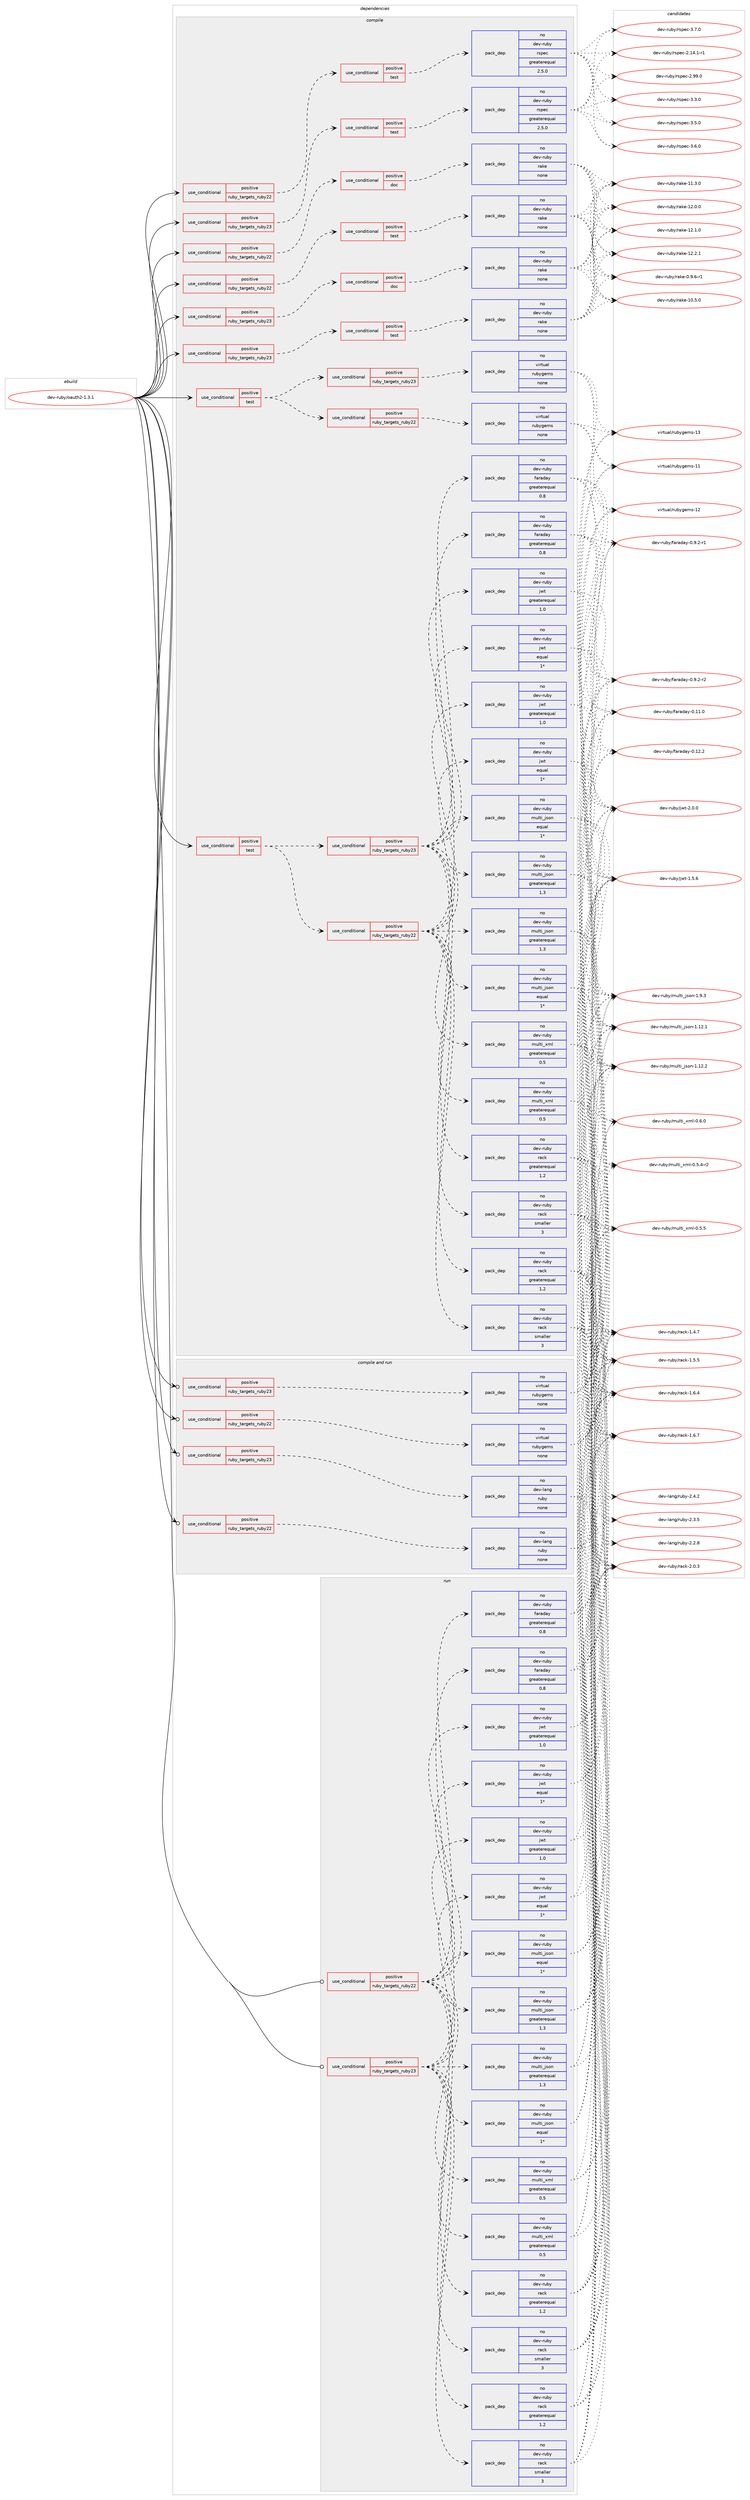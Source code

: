 digraph prolog {

# *************
# Graph options
# *************

newrank=true;
concentrate=true;
compound=true;
graph [rankdir=LR,fontname=Helvetica,fontsize=10,ranksep=1.5];#, ranksep=2.5, nodesep=0.2];
edge  [arrowhead=vee];
node  [fontname=Helvetica,fontsize=10];

# **********
# The ebuild
# **********

subgraph cluster_leftcol {
color=gray;
rank=same;
label=<<i>ebuild</i>>;
id [label="dev-ruby/oauth2-1.3.1", color=red, width=4, href="../dev-ruby/oauth2-1.3.1.svg"];
}

# ****************
# The dependencies
# ****************

subgraph cluster_midcol {
color=gray;
label=<<i>dependencies</i>>;
subgraph cluster_compile {
fillcolor="#eeeeee";
style=filled;
label=<<i>compile</i>>;
subgraph cond63882 {
dependency251675 [label=<<TABLE BORDER="0" CELLBORDER="1" CELLSPACING="0" CELLPADDING="4"><TR><TD ROWSPAN="3" CELLPADDING="10">use_conditional</TD></TR><TR><TD>positive</TD></TR><TR><TD>ruby_targets_ruby22</TD></TR></TABLE>>, shape=none, color=red];
subgraph cond63883 {
dependency251676 [label=<<TABLE BORDER="0" CELLBORDER="1" CELLSPACING="0" CELLPADDING="4"><TR><TD ROWSPAN="3" CELLPADDING="10">use_conditional</TD></TR><TR><TD>positive</TD></TR><TR><TD>doc</TD></TR></TABLE>>, shape=none, color=red];
subgraph pack183688 {
dependency251677 [label=<<TABLE BORDER="0" CELLBORDER="1" CELLSPACING="0" CELLPADDING="4" WIDTH="220"><TR><TD ROWSPAN="6" CELLPADDING="30">pack_dep</TD></TR><TR><TD WIDTH="110">no</TD></TR><TR><TD>dev-ruby</TD></TR><TR><TD>rake</TD></TR><TR><TD>none</TD></TR><TR><TD></TD></TR></TABLE>>, shape=none, color=blue];
}
dependency251676:e -> dependency251677:w [weight=20,style="dashed",arrowhead="vee"];
}
dependency251675:e -> dependency251676:w [weight=20,style="dashed",arrowhead="vee"];
}
id:e -> dependency251675:w [weight=20,style="solid",arrowhead="vee"];
subgraph cond63884 {
dependency251678 [label=<<TABLE BORDER="0" CELLBORDER="1" CELLSPACING="0" CELLPADDING="4"><TR><TD ROWSPAN="3" CELLPADDING="10">use_conditional</TD></TR><TR><TD>positive</TD></TR><TR><TD>ruby_targets_ruby22</TD></TR></TABLE>>, shape=none, color=red];
subgraph cond63885 {
dependency251679 [label=<<TABLE BORDER="0" CELLBORDER="1" CELLSPACING="0" CELLPADDING="4"><TR><TD ROWSPAN="3" CELLPADDING="10">use_conditional</TD></TR><TR><TD>positive</TD></TR><TR><TD>test</TD></TR></TABLE>>, shape=none, color=red];
subgraph pack183689 {
dependency251680 [label=<<TABLE BORDER="0" CELLBORDER="1" CELLSPACING="0" CELLPADDING="4" WIDTH="220"><TR><TD ROWSPAN="6" CELLPADDING="30">pack_dep</TD></TR><TR><TD WIDTH="110">no</TD></TR><TR><TD>dev-ruby</TD></TR><TR><TD>rake</TD></TR><TR><TD>none</TD></TR><TR><TD></TD></TR></TABLE>>, shape=none, color=blue];
}
dependency251679:e -> dependency251680:w [weight=20,style="dashed",arrowhead="vee"];
}
dependency251678:e -> dependency251679:w [weight=20,style="dashed",arrowhead="vee"];
}
id:e -> dependency251678:w [weight=20,style="solid",arrowhead="vee"];
subgraph cond63886 {
dependency251681 [label=<<TABLE BORDER="0" CELLBORDER="1" CELLSPACING="0" CELLPADDING="4"><TR><TD ROWSPAN="3" CELLPADDING="10">use_conditional</TD></TR><TR><TD>positive</TD></TR><TR><TD>ruby_targets_ruby22</TD></TR></TABLE>>, shape=none, color=red];
subgraph cond63887 {
dependency251682 [label=<<TABLE BORDER="0" CELLBORDER="1" CELLSPACING="0" CELLPADDING="4"><TR><TD ROWSPAN="3" CELLPADDING="10">use_conditional</TD></TR><TR><TD>positive</TD></TR><TR><TD>test</TD></TR></TABLE>>, shape=none, color=red];
subgraph pack183690 {
dependency251683 [label=<<TABLE BORDER="0" CELLBORDER="1" CELLSPACING="0" CELLPADDING="4" WIDTH="220"><TR><TD ROWSPAN="6" CELLPADDING="30">pack_dep</TD></TR><TR><TD WIDTH="110">no</TD></TR><TR><TD>dev-ruby</TD></TR><TR><TD>rspec</TD></TR><TR><TD>greaterequal</TD></TR><TR><TD>2.5.0</TD></TR></TABLE>>, shape=none, color=blue];
}
dependency251682:e -> dependency251683:w [weight=20,style="dashed",arrowhead="vee"];
}
dependency251681:e -> dependency251682:w [weight=20,style="dashed",arrowhead="vee"];
}
id:e -> dependency251681:w [weight=20,style="solid",arrowhead="vee"];
subgraph cond63888 {
dependency251684 [label=<<TABLE BORDER="0" CELLBORDER="1" CELLSPACING="0" CELLPADDING="4"><TR><TD ROWSPAN="3" CELLPADDING="10">use_conditional</TD></TR><TR><TD>positive</TD></TR><TR><TD>ruby_targets_ruby23</TD></TR></TABLE>>, shape=none, color=red];
subgraph cond63889 {
dependency251685 [label=<<TABLE BORDER="0" CELLBORDER="1" CELLSPACING="0" CELLPADDING="4"><TR><TD ROWSPAN="3" CELLPADDING="10">use_conditional</TD></TR><TR><TD>positive</TD></TR><TR><TD>doc</TD></TR></TABLE>>, shape=none, color=red];
subgraph pack183691 {
dependency251686 [label=<<TABLE BORDER="0" CELLBORDER="1" CELLSPACING="0" CELLPADDING="4" WIDTH="220"><TR><TD ROWSPAN="6" CELLPADDING="30">pack_dep</TD></TR><TR><TD WIDTH="110">no</TD></TR><TR><TD>dev-ruby</TD></TR><TR><TD>rake</TD></TR><TR><TD>none</TD></TR><TR><TD></TD></TR></TABLE>>, shape=none, color=blue];
}
dependency251685:e -> dependency251686:w [weight=20,style="dashed",arrowhead="vee"];
}
dependency251684:e -> dependency251685:w [weight=20,style="dashed",arrowhead="vee"];
}
id:e -> dependency251684:w [weight=20,style="solid",arrowhead="vee"];
subgraph cond63890 {
dependency251687 [label=<<TABLE BORDER="0" CELLBORDER="1" CELLSPACING="0" CELLPADDING="4"><TR><TD ROWSPAN="3" CELLPADDING="10">use_conditional</TD></TR><TR><TD>positive</TD></TR><TR><TD>ruby_targets_ruby23</TD></TR></TABLE>>, shape=none, color=red];
subgraph cond63891 {
dependency251688 [label=<<TABLE BORDER="0" CELLBORDER="1" CELLSPACING="0" CELLPADDING="4"><TR><TD ROWSPAN="3" CELLPADDING="10">use_conditional</TD></TR><TR><TD>positive</TD></TR><TR><TD>test</TD></TR></TABLE>>, shape=none, color=red];
subgraph pack183692 {
dependency251689 [label=<<TABLE BORDER="0" CELLBORDER="1" CELLSPACING="0" CELLPADDING="4" WIDTH="220"><TR><TD ROWSPAN="6" CELLPADDING="30">pack_dep</TD></TR><TR><TD WIDTH="110">no</TD></TR><TR><TD>dev-ruby</TD></TR><TR><TD>rake</TD></TR><TR><TD>none</TD></TR><TR><TD></TD></TR></TABLE>>, shape=none, color=blue];
}
dependency251688:e -> dependency251689:w [weight=20,style="dashed",arrowhead="vee"];
}
dependency251687:e -> dependency251688:w [weight=20,style="dashed",arrowhead="vee"];
}
id:e -> dependency251687:w [weight=20,style="solid",arrowhead="vee"];
subgraph cond63892 {
dependency251690 [label=<<TABLE BORDER="0" CELLBORDER="1" CELLSPACING="0" CELLPADDING="4"><TR><TD ROWSPAN="3" CELLPADDING="10">use_conditional</TD></TR><TR><TD>positive</TD></TR><TR><TD>ruby_targets_ruby23</TD></TR></TABLE>>, shape=none, color=red];
subgraph cond63893 {
dependency251691 [label=<<TABLE BORDER="0" CELLBORDER="1" CELLSPACING="0" CELLPADDING="4"><TR><TD ROWSPAN="3" CELLPADDING="10">use_conditional</TD></TR><TR><TD>positive</TD></TR><TR><TD>test</TD></TR></TABLE>>, shape=none, color=red];
subgraph pack183693 {
dependency251692 [label=<<TABLE BORDER="0" CELLBORDER="1" CELLSPACING="0" CELLPADDING="4" WIDTH="220"><TR><TD ROWSPAN="6" CELLPADDING="30">pack_dep</TD></TR><TR><TD WIDTH="110">no</TD></TR><TR><TD>dev-ruby</TD></TR><TR><TD>rspec</TD></TR><TR><TD>greaterequal</TD></TR><TR><TD>2.5.0</TD></TR></TABLE>>, shape=none, color=blue];
}
dependency251691:e -> dependency251692:w [weight=20,style="dashed",arrowhead="vee"];
}
dependency251690:e -> dependency251691:w [weight=20,style="dashed",arrowhead="vee"];
}
id:e -> dependency251690:w [weight=20,style="solid",arrowhead="vee"];
subgraph cond63894 {
dependency251693 [label=<<TABLE BORDER="0" CELLBORDER="1" CELLSPACING="0" CELLPADDING="4"><TR><TD ROWSPAN="3" CELLPADDING="10">use_conditional</TD></TR><TR><TD>positive</TD></TR><TR><TD>test</TD></TR></TABLE>>, shape=none, color=red];
subgraph cond63895 {
dependency251694 [label=<<TABLE BORDER="0" CELLBORDER="1" CELLSPACING="0" CELLPADDING="4"><TR><TD ROWSPAN="3" CELLPADDING="10">use_conditional</TD></TR><TR><TD>positive</TD></TR><TR><TD>ruby_targets_ruby22</TD></TR></TABLE>>, shape=none, color=red];
subgraph pack183694 {
dependency251695 [label=<<TABLE BORDER="0" CELLBORDER="1" CELLSPACING="0" CELLPADDING="4" WIDTH="220"><TR><TD ROWSPAN="6" CELLPADDING="30">pack_dep</TD></TR><TR><TD WIDTH="110">no</TD></TR><TR><TD>dev-ruby</TD></TR><TR><TD>faraday</TD></TR><TR><TD>greaterequal</TD></TR><TR><TD>0.8</TD></TR></TABLE>>, shape=none, color=blue];
}
dependency251694:e -> dependency251695:w [weight=20,style="dashed",arrowhead="vee"];
subgraph pack183695 {
dependency251696 [label=<<TABLE BORDER="0" CELLBORDER="1" CELLSPACING="0" CELLPADDING="4" WIDTH="220"><TR><TD ROWSPAN="6" CELLPADDING="30">pack_dep</TD></TR><TR><TD WIDTH="110">no</TD></TR><TR><TD>dev-ruby</TD></TR><TR><TD>jwt</TD></TR><TR><TD>greaterequal</TD></TR><TR><TD>1.0</TD></TR></TABLE>>, shape=none, color=blue];
}
dependency251694:e -> dependency251696:w [weight=20,style="dashed",arrowhead="vee"];
subgraph pack183696 {
dependency251697 [label=<<TABLE BORDER="0" CELLBORDER="1" CELLSPACING="0" CELLPADDING="4" WIDTH="220"><TR><TD ROWSPAN="6" CELLPADDING="30">pack_dep</TD></TR><TR><TD WIDTH="110">no</TD></TR><TR><TD>dev-ruby</TD></TR><TR><TD>jwt</TD></TR><TR><TD>equal</TD></TR><TR><TD>1*</TD></TR></TABLE>>, shape=none, color=blue];
}
dependency251694:e -> dependency251697:w [weight=20,style="dashed",arrowhead="vee"];
subgraph pack183697 {
dependency251698 [label=<<TABLE BORDER="0" CELLBORDER="1" CELLSPACING="0" CELLPADDING="4" WIDTH="220"><TR><TD ROWSPAN="6" CELLPADDING="30">pack_dep</TD></TR><TR><TD WIDTH="110">no</TD></TR><TR><TD>dev-ruby</TD></TR><TR><TD>multi_json</TD></TR><TR><TD>greaterequal</TD></TR><TR><TD>1.3</TD></TR></TABLE>>, shape=none, color=blue];
}
dependency251694:e -> dependency251698:w [weight=20,style="dashed",arrowhead="vee"];
subgraph pack183698 {
dependency251699 [label=<<TABLE BORDER="0" CELLBORDER="1" CELLSPACING="0" CELLPADDING="4" WIDTH="220"><TR><TD ROWSPAN="6" CELLPADDING="30">pack_dep</TD></TR><TR><TD WIDTH="110">no</TD></TR><TR><TD>dev-ruby</TD></TR><TR><TD>multi_json</TD></TR><TR><TD>equal</TD></TR><TR><TD>1*</TD></TR></TABLE>>, shape=none, color=blue];
}
dependency251694:e -> dependency251699:w [weight=20,style="dashed",arrowhead="vee"];
subgraph pack183699 {
dependency251700 [label=<<TABLE BORDER="0" CELLBORDER="1" CELLSPACING="0" CELLPADDING="4" WIDTH="220"><TR><TD ROWSPAN="6" CELLPADDING="30">pack_dep</TD></TR><TR><TD WIDTH="110">no</TD></TR><TR><TD>dev-ruby</TD></TR><TR><TD>multi_xml</TD></TR><TR><TD>greaterequal</TD></TR><TR><TD>0.5</TD></TR></TABLE>>, shape=none, color=blue];
}
dependency251694:e -> dependency251700:w [weight=20,style="dashed",arrowhead="vee"];
subgraph pack183700 {
dependency251701 [label=<<TABLE BORDER="0" CELLBORDER="1" CELLSPACING="0" CELLPADDING="4" WIDTH="220"><TR><TD ROWSPAN="6" CELLPADDING="30">pack_dep</TD></TR><TR><TD WIDTH="110">no</TD></TR><TR><TD>dev-ruby</TD></TR><TR><TD>rack</TD></TR><TR><TD>greaterequal</TD></TR><TR><TD>1.2</TD></TR></TABLE>>, shape=none, color=blue];
}
dependency251694:e -> dependency251701:w [weight=20,style="dashed",arrowhead="vee"];
subgraph pack183701 {
dependency251702 [label=<<TABLE BORDER="0" CELLBORDER="1" CELLSPACING="0" CELLPADDING="4" WIDTH="220"><TR><TD ROWSPAN="6" CELLPADDING="30">pack_dep</TD></TR><TR><TD WIDTH="110">no</TD></TR><TR><TD>dev-ruby</TD></TR><TR><TD>rack</TD></TR><TR><TD>smaller</TD></TR><TR><TD>3</TD></TR></TABLE>>, shape=none, color=blue];
}
dependency251694:e -> dependency251702:w [weight=20,style="dashed",arrowhead="vee"];
}
dependency251693:e -> dependency251694:w [weight=20,style="dashed",arrowhead="vee"];
subgraph cond63896 {
dependency251703 [label=<<TABLE BORDER="0" CELLBORDER="1" CELLSPACING="0" CELLPADDING="4"><TR><TD ROWSPAN="3" CELLPADDING="10">use_conditional</TD></TR><TR><TD>positive</TD></TR><TR><TD>ruby_targets_ruby23</TD></TR></TABLE>>, shape=none, color=red];
subgraph pack183702 {
dependency251704 [label=<<TABLE BORDER="0" CELLBORDER="1" CELLSPACING="0" CELLPADDING="4" WIDTH="220"><TR><TD ROWSPAN="6" CELLPADDING="30">pack_dep</TD></TR><TR><TD WIDTH="110">no</TD></TR><TR><TD>dev-ruby</TD></TR><TR><TD>faraday</TD></TR><TR><TD>greaterequal</TD></TR><TR><TD>0.8</TD></TR></TABLE>>, shape=none, color=blue];
}
dependency251703:e -> dependency251704:w [weight=20,style="dashed",arrowhead="vee"];
subgraph pack183703 {
dependency251705 [label=<<TABLE BORDER="0" CELLBORDER="1" CELLSPACING="0" CELLPADDING="4" WIDTH="220"><TR><TD ROWSPAN="6" CELLPADDING="30">pack_dep</TD></TR><TR><TD WIDTH="110">no</TD></TR><TR><TD>dev-ruby</TD></TR><TR><TD>jwt</TD></TR><TR><TD>greaterequal</TD></TR><TR><TD>1.0</TD></TR></TABLE>>, shape=none, color=blue];
}
dependency251703:e -> dependency251705:w [weight=20,style="dashed",arrowhead="vee"];
subgraph pack183704 {
dependency251706 [label=<<TABLE BORDER="0" CELLBORDER="1" CELLSPACING="0" CELLPADDING="4" WIDTH="220"><TR><TD ROWSPAN="6" CELLPADDING="30">pack_dep</TD></TR><TR><TD WIDTH="110">no</TD></TR><TR><TD>dev-ruby</TD></TR><TR><TD>jwt</TD></TR><TR><TD>equal</TD></TR><TR><TD>1*</TD></TR></TABLE>>, shape=none, color=blue];
}
dependency251703:e -> dependency251706:w [weight=20,style="dashed",arrowhead="vee"];
subgraph pack183705 {
dependency251707 [label=<<TABLE BORDER="0" CELLBORDER="1" CELLSPACING="0" CELLPADDING="4" WIDTH="220"><TR><TD ROWSPAN="6" CELLPADDING="30">pack_dep</TD></TR><TR><TD WIDTH="110">no</TD></TR><TR><TD>dev-ruby</TD></TR><TR><TD>multi_json</TD></TR><TR><TD>greaterequal</TD></TR><TR><TD>1.3</TD></TR></TABLE>>, shape=none, color=blue];
}
dependency251703:e -> dependency251707:w [weight=20,style="dashed",arrowhead="vee"];
subgraph pack183706 {
dependency251708 [label=<<TABLE BORDER="0" CELLBORDER="1" CELLSPACING="0" CELLPADDING="4" WIDTH="220"><TR><TD ROWSPAN="6" CELLPADDING="30">pack_dep</TD></TR><TR><TD WIDTH="110">no</TD></TR><TR><TD>dev-ruby</TD></TR><TR><TD>multi_json</TD></TR><TR><TD>equal</TD></TR><TR><TD>1*</TD></TR></TABLE>>, shape=none, color=blue];
}
dependency251703:e -> dependency251708:w [weight=20,style="dashed",arrowhead="vee"];
subgraph pack183707 {
dependency251709 [label=<<TABLE BORDER="0" CELLBORDER="1" CELLSPACING="0" CELLPADDING="4" WIDTH="220"><TR><TD ROWSPAN="6" CELLPADDING="30">pack_dep</TD></TR><TR><TD WIDTH="110">no</TD></TR><TR><TD>dev-ruby</TD></TR><TR><TD>multi_xml</TD></TR><TR><TD>greaterequal</TD></TR><TR><TD>0.5</TD></TR></TABLE>>, shape=none, color=blue];
}
dependency251703:e -> dependency251709:w [weight=20,style="dashed",arrowhead="vee"];
subgraph pack183708 {
dependency251710 [label=<<TABLE BORDER="0" CELLBORDER="1" CELLSPACING="0" CELLPADDING="4" WIDTH="220"><TR><TD ROWSPAN="6" CELLPADDING="30">pack_dep</TD></TR><TR><TD WIDTH="110">no</TD></TR><TR><TD>dev-ruby</TD></TR><TR><TD>rack</TD></TR><TR><TD>greaterequal</TD></TR><TR><TD>1.2</TD></TR></TABLE>>, shape=none, color=blue];
}
dependency251703:e -> dependency251710:w [weight=20,style="dashed",arrowhead="vee"];
subgraph pack183709 {
dependency251711 [label=<<TABLE BORDER="0" CELLBORDER="1" CELLSPACING="0" CELLPADDING="4" WIDTH="220"><TR><TD ROWSPAN="6" CELLPADDING="30">pack_dep</TD></TR><TR><TD WIDTH="110">no</TD></TR><TR><TD>dev-ruby</TD></TR><TR><TD>rack</TD></TR><TR><TD>smaller</TD></TR><TR><TD>3</TD></TR></TABLE>>, shape=none, color=blue];
}
dependency251703:e -> dependency251711:w [weight=20,style="dashed",arrowhead="vee"];
}
dependency251693:e -> dependency251703:w [weight=20,style="dashed",arrowhead="vee"];
}
id:e -> dependency251693:w [weight=20,style="solid",arrowhead="vee"];
subgraph cond63897 {
dependency251712 [label=<<TABLE BORDER="0" CELLBORDER="1" CELLSPACING="0" CELLPADDING="4"><TR><TD ROWSPAN="3" CELLPADDING="10">use_conditional</TD></TR><TR><TD>positive</TD></TR><TR><TD>test</TD></TR></TABLE>>, shape=none, color=red];
subgraph cond63898 {
dependency251713 [label=<<TABLE BORDER="0" CELLBORDER="1" CELLSPACING="0" CELLPADDING="4"><TR><TD ROWSPAN="3" CELLPADDING="10">use_conditional</TD></TR><TR><TD>positive</TD></TR><TR><TD>ruby_targets_ruby22</TD></TR></TABLE>>, shape=none, color=red];
subgraph pack183710 {
dependency251714 [label=<<TABLE BORDER="0" CELLBORDER="1" CELLSPACING="0" CELLPADDING="4" WIDTH="220"><TR><TD ROWSPAN="6" CELLPADDING="30">pack_dep</TD></TR><TR><TD WIDTH="110">no</TD></TR><TR><TD>virtual</TD></TR><TR><TD>rubygems</TD></TR><TR><TD>none</TD></TR><TR><TD></TD></TR></TABLE>>, shape=none, color=blue];
}
dependency251713:e -> dependency251714:w [weight=20,style="dashed",arrowhead="vee"];
}
dependency251712:e -> dependency251713:w [weight=20,style="dashed",arrowhead="vee"];
subgraph cond63899 {
dependency251715 [label=<<TABLE BORDER="0" CELLBORDER="1" CELLSPACING="0" CELLPADDING="4"><TR><TD ROWSPAN="3" CELLPADDING="10">use_conditional</TD></TR><TR><TD>positive</TD></TR><TR><TD>ruby_targets_ruby23</TD></TR></TABLE>>, shape=none, color=red];
subgraph pack183711 {
dependency251716 [label=<<TABLE BORDER="0" CELLBORDER="1" CELLSPACING="0" CELLPADDING="4" WIDTH="220"><TR><TD ROWSPAN="6" CELLPADDING="30">pack_dep</TD></TR><TR><TD WIDTH="110">no</TD></TR><TR><TD>virtual</TD></TR><TR><TD>rubygems</TD></TR><TR><TD>none</TD></TR><TR><TD></TD></TR></TABLE>>, shape=none, color=blue];
}
dependency251715:e -> dependency251716:w [weight=20,style="dashed",arrowhead="vee"];
}
dependency251712:e -> dependency251715:w [weight=20,style="dashed",arrowhead="vee"];
}
id:e -> dependency251712:w [weight=20,style="solid",arrowhead="vee"];
}
subgraph cluster_compileandrun {
fillcolor="#eeeeee";
style=filled;
label=<<i>compile and run</i>>;
subgraph cond63900 {
dependency251717 [label=<<TABLE BORDER="0" CELLBORDER="1" CELLSPACING="0" CELLPADDING="4"><TR><TD ROWSPAN="3" CELLPADDING="10">use_conditional</TD></TR><TR><TD>positive</TD></TR><TR><TD>ruby_targets_ruby22</TD></TR></TABLE>>, shape=none, color=red];
subgraph pack183712 {
dependency251718 [label=<<TABLE BORDER="0" CELLBORDER="1" CELLSPACING="0" CELLPADDING="4" WIDTH="220"><TR><TD ROWSPAN="6" CELLPADDING="30">pack_dep</TD></TR><TR><TD WIDTH="110">no</TD></TR><TR><TD>dev-lang</TD></TR><TR><TD>ruby</TD></TR><TR><TD>none</TD></TR><TR><TD></TD></TR></TABLE>>, shape=none, color=blue];
}
dependency251717:e -> dependency251718:w [weight=20,style="dashed",arrowhead="vee"];
}
id:e -> dependency251717:w [weight=20,style="solid",arrowhead="odotvee"];
subgraph cond63901 {
dependency251719 [label=<<TABLE BORDER="0" CELLBORDER="1" CELLSPACING="0" CELLPADDING="4"><TR><TD ROWSPAN="3" CELLPADDING="10">use_conditional</TD></TR><TR><TD>positive</TD></TR><TR><TD>ruby_targets_ruby22</TD></TR></TABLE>>, shape=none, color=red];
subgraph pack183713 {
dependency251720 [label=<<TABLE BORDER="0" CELLBORDER="1" CELLSPACING="0" CELLPADDING="4" WIDTH="220"><TR><TD ROWSPAN="6" CELLPADDING="30">pack_dep</TD></TR><TR><TD WIDTH="110">no</TD></TR><TR><TD>virtual</TD></TR><TR><TD>rubygems</TD></TR><TR><TD>none</TD></TR><TR><TD></TD></TR></TABLE>>, shape=none, color=blue];
}
dependency251719:e -> dependency251720:w [weight=20,style="dashed",arrowhead="vee"];
}
id:e -> dependency251719:w [weight=20,style="solid",arrowhead="odotvee"];
subgraph cond63902 {
dependency251721 [label=<<TABLE BORDER="0" CELLBORDER="1" CELLSPACING="0" CELLPADDING="4"><TR><TD ROWSPAN="3" CELLPADDING="10">use_conditional</TD></TR><TR><TD>positive</TD></TR><TR><TD>ruby_targets_ruby23</TD></TR></TABLE>>, shape=none, color=red];
subgraph pack183714 {
dependency251722 [label=<<TABLE BORDER="0" CELLBORDER="1" CELLSPACING="0" CELLPADDING="4" WIDTH="220"><TR><TD ROWSPAN="6" CELLPADDING="30">pack_dep</TD></TR><TR><TD WIDTH="110">no</TD></TR><TR><TD>dev-lang</TD></TR><TR><TD>ruby</TD></TR><TR><TD>none</TD></TR><TR><TD></TD></TR></TABLE>>, shape=none, color=blue];
}
dependency251721:e -> dependency251722:w [weight=20,style="dashed",arrowhead="vee"];
}
id:e -> dependency251721:w [weight=20,style="solid",arrowhead="odotvee"];
subgraph cond63903 {
dependency251723 [label=<<TABLE BORDER="0" CELLBORDER="1" CELLSPACING="0" CELLPADDING="4"><TR><TD ROWSPAN="3" CELLPADDING="10">use_conditional</TD></TR><TR><TD>positive</TD></TR><TR><TD>ruby_targets_ruby23</TD></TR></TABLE>>, shape=none, color=red];
subgraph pack183715 {
dependency251724 [label=<<TABLE BORDER="0" CELLBORDER="1" CELLSPACING="0" CELLPADDING="4" WIDTH="220"><TR><TD ROWSPAN="6" CELLPADDING="30">pack_dep</TD></TR><TR><TD WIDTH="110">no</TD></TR><TR><TD>virtual</TD></TR><TR><TD>rubygems</TD></TR><TR><TD>none</TD></TR><TR><TD></TD></TR></TABLE>>, shape=none, color=blue];
}
dependency251723:e -> dependency251724:w [weight=20,style="dashed",arrowhead="vee"];
}
id:e -> dependency251723:w [weight=20,style="solid",arrowhead="odotvee"];
}
subgraph cluster_run {
fillcolor="#eeeeee";
style=filled;
label=<<i>run</i>>;
subgraph cond63904 {
dependency251725 [label=<<TABLE BORDER="0" CELLBORDER="1" CELLSPACING="0" CELLPADDING="4"><TR><TD ROWSPAN="3" CELLPADDING="10">use_conditional</TD></TR><TR><TD>positive</TD></TR><TR><TD>ruby_targets_ruby22</TD></TR></TABLE>>, shape=none, color=red];
subgraph pack183716 {
dependency251726 [label=<<TABLE BORDER="0" CELLBORDER="1" CELLSPACING="0" CELLPADDING="4" WIDTH="220"><TR><TD ROWSPAN="6" CELLPADDING="30">pack_dep</TD></TR><TR><TD WIDTH="110">no</TD></TR><TR><TD>dev-ruby</TD></TR><TR><TD>faraday</TD></TR><TR><TD>greaterequal</TD></TR><TR><TD>0.8</TD></TR></TABLE>>, shape=none, color=blue];
}
dependency251725:e -> dependency251726:w [weight=20,style="dashed",arrowhead="vee"];
subgraph pack183717 {
dependency251727 [label=<<TABLE BORDER="0" CELLBORDER="1" CELLSPACING="0" CELLPADDING="4" WIDTH="220"><TR><TD ROWSPAN="6" CELLPADDING="30">pack_dep</TD></TR><TR><TD WIDTH="110">no</TD></TR><TR><TD>dev-ruby</TD></TR><TR><TD>jwt</TD></TR><TR><TD>greaterequal</TD></TR><TR><TD>1.0</TD></TR></TABLE>>, shape=none, color=blue];
}
dependency251725:e -> dependency251727:w [weight=20,style="dashed",arrowhead="vee"];
subgraph pack183718 {
dependency251728 [label=<<TABLE BORDER="0" CELLBORDER="1" CELLSPACING="0" CELLPADDING="4" WIDTH="220"><TR><TD ROWSPAN="6" CELLPADDING="30">pack_dep</TD></TR><TR><TD WIDTH="110">no</TD></TR><TR><TD>dev-ruby</TD></TR><TR><TD>jwt</TD></TR><TR><TD>equal</TD></TR><TR><TD>1*</TD></TR></TABLE>>, shape=none, color=blue];
}
dependency251725:e -> dependency251728:w [weight=20,style="dashed",arrowhead="vee"];
subgraph pack183719 {
dependency251729 [label=<<TABLE BORDER="0" CELLBORDER="1" CELLSPACING="0" CELLPADDING="4" WIDTH="220"><TR><TD ROWSPAN="6" CELLPADDING="30">pack_dep</TD></TR><TR><TD WIDTH="110">no</TD></TR><TR><TD>dev-ruby</TD></TR><TR><TD>multi_json</TD></TR><TR><TD>greaterequal</TD></TR><TR><TD>1.3</TD></TR></TABLE>>, shape=none, color=blue];
}
dependency251725:e -> dependency251729:w [weight=20,style="dashed",arrowhead="vee"];
subgraph pack183720 {
dependency251730 [label=<<TABLE BORDER="0" CELLBORDER="1" CELLSPACING="0" CELLPADDING="4" WIDTH="220"><TR><TD ROWSPAN="6" CELLPADDING="30">pack_dep</TD></TR><TR><TD WIDTH="110">no</TD></TR><TR><TD>dev-ruby</TD></TR><TR><TD>multi_json</TD></TR><TR><TD>equal</TD></TR><TR><TD>1*</TD></TR></TABLE>>, shape=none, color=blue];
}
dependency251725:e -> dependency251730:w [weight=20,style="dashed",arrowhead="vee"];
subgraph pack183721 {
dependency251731 [label=<<TABLE BORDER="0" CELLBORDER="1" CELLSPACING="0" CELLPADDING="4" WIDTH="220"><TR><TD ROWSPAN="6" CELLPADDING="30">pack_dep</TD></TR><TR><TD WIDTH="110">no</TD></TR><TR><TD>dev-ruby</TD></TR><TR><TD>multi_xml</TD></TR><TR><TD>greaterequal</TD></TR><TR><TD>0.5</TD></TR></TABLE>>, shape=none, color=blue];
}
dependency251725:e -> dependency251731:w [weight=20,style="dashed",arrowhead="vee"];
subgraph pack183722 {
dependency251732 [label=<<TABLE BORDER="0" CELLBORDER="1" CELLSPACING="0" CELLPADDING="4" WIDTH="220"><TR><TD ROWSPAN="6" CELLPADDING="30">pack_dep</TD></TR><TR><TD WIDTH="110">no</TD></TR><TR><TD>dev-ruby</TD></TR><TR><TD>rack</TD></TR><TR><TD>greaterequal</TD></TR><TR><TD>1.2</TD></TR></TABLE>>, shape=none, color=blue];
}
dependency251725:e -> dependency251732:w [weight=20,style="dashed",arrowhead="vee"];
subgraph pack183723 {
dependency251733 [label=<<TABLE BORDER="0" CELLBORDER="1" CELLSPACING="0" CELLPADDING="4" WIDTH="220"><TR><TD ROWSPAN="6" CELLPADDING="30">pack_dep</TD></TR><TR><TD WIDTH="110">no</TD></TR><TR><TD>dev-ruby</TD></TR><TR><TD>rack</TD></TR><TR><TD>smaller</TD></TR><TR><TD>3</TD></TR></TABLE>>, shape=none, color=blue];
}
dependency251725:e -> dependency251733:w [weight=20,style="dashed",arrowhead="vee"];
}
id:e -> dependency251725:w [weight=20,style="solid",arrowhead="odot"];
subgraph cond63905 {
dependency251734 [label=<<TABLE BORDER="0" CELLBORDER="1" CELLSPACING="0" CELLPADDING="4"><TR><TD ROWSPAN="3" CELLPADDING="10">use_conditional</TD></TR><TR><TD>positive</TD></TR><TR><TD>ruby_targets_ruby23</TD></TR></TABLE>>, shape=none, color=red];
subgraph pack183724 {
dependency251735 [label=<<TABLE BORDER="0" CELLBORDER="1" CELLSPACING="0" CELLPADDING="4" WIDTH="220"><TR><TD ROWSPAN="6" CELLPADDING="30">pack_dep</TD></TR><TR><TD WIDTH="110">no</TD></TR><TR><TD>dev-ruby</TD></TR><TR><TD>faraday</TD></TR><TR><TD>greaterequal</TD></TR><TR><TD>0.8</TD></TR></TABLE>>, shape=none, color=blue];
}
dependency251734:e -> dependency251735:w [weight=20,style="dashed",arrowhead="vee"];
subgraph pack183725 {
dependency251736 [label=<<TABLE BORDER="0" CELLBORDER="1" CELLSPACING="0" CELLPADDING="4" WIDTH="220"><TR><TD ROWSPAN="6" CELLPADDING="30">pack_dep</TD></TR><TR><TD WIDTH="110">no</TD></TR><TR><TD>dev-ruby</TD></TR><TR><TD>jwt</TD></TR><TR><TD>greaterequal</TD></TR><TR><TD>1.0</TD></TR></TABLE>>, shape=none, color=blue];
}
dependency251734:e -> dependency251736:w [weight=20,style="dashed",arrowhead="vee"];
subgraph pack183726 {
dependency251737 [label=<<TABLE BORDER="0" CELLBORDER="1" CELLSPACING="0" CELLPADDING="4" WIDTH="220"><TR><TD ROWSPAN="6" CELLPADDING="30">pack_dep</TD></TR><TR><TD WIDTH="110">no</TD></TR><TR><TD>dev-ruby</TD></TR><TR><TD>jwt</TD></TR><TR><TD>equal</TD></TR><TR><TD>1*</TD></TR></TABLE>>, shape=none, color=blue];
}
dependency251734:e -> dependency251737:w [weight=20,style="dashed",arrowhead="vee"];
subgraph pack183727 {
dependency251738 [label=<<TABLE BORDER="0" CELLBORDER="1" CELLSPACING="0" CELLPADDING="4" WIDTH="220"><TR><TD ROWSPAN="6" CELLPADDING="30">pack_dep</TD></TR><TR><TD WIDTH="110">no</TD></TR><TR><TD>dev-ruby</TD></TR><TR><TD>multi_json</TD></TR><TR><TD>greaterequal</TD></TR><TR><TD>1.3</TD></TR></TABLE>>, shape=none, color=blue];
}
dependency251734:e -> dependency251738:w [weight=20,style="dashed",arrowhead="vee"];
subgraph pack183728 {
dependency251739 [label=<<TABLE BORDER="0" CELLBORDER="1" CELLSPACING="0" CELLPADDING="4" WIDTH="220"><TR><TD ROWSPAN="6" CELLPADDING="30">pack_dep</TD></TR><TR><TD WIDTH="110">no</TD></TR><TR><TD>dev-ruby</TD></TR><TR><TD>multi_json</TD></TR><TR><TD>equal</TD></TR><TR><TD>1*</TD></TR></TABLE>>, shape=none, color=blue];
}
dependency251734:e -> dependency251739:w [weight=20,style="dashed",arrowhead="vee"];
subgraph pack183729 {
dependency251740 [label=<<TABLE BORDER="0" CELLBORDER="1" CELLSPACING="0" CELLPADDING="4" WIDTH="220"><TR><TD ROWSPAN="6" CELLPADDING="30">pack_dep</TD></TR><TR><TD WIDTH="110">no</TD></TR><TR><TD>dev-ruby</TD></TR><TR><TD>multi_xml</TD></TR><TR><TD>greaterequal</TD></TR><TR><TD>0.5</TD></TR></TABLE>>, shape=none, color=blue];
}
dependency251734:e -> dependency251740:w [weight=20,style="dashed",arrowhead="vee"];
subgraph pack183730 {
dependency251741 [label=<<TABLE BORDER="0" CELLBORDER="1" CELLSPACING="0" CELLPADDING="4" WIDTH="220"><TR><TD ROWSPAN="6" CELLPADDING="30">pack_dep</TD></TR><TR><TD WIDTH="110">no</TD></TR><TR><TD>dev-ruby</TD></TR><TR><TD>rack</TD></TR><TR><TD>greaterequal</TD></TR><TR><TD>1.2</TD></TR></TABLE>>, shape=none, color=blue];
}
dependency251734:e -> dependency251741:w [weight=20,style="dashed",arrowhead="vee"];
subgraph pack183731 {
dependency251742 [label=<<TABLE BORDER="0" CELLBORDER="1" CELLSPACING="0" CELLPADDING="4" WIDTH="220"><TR><TD ROWSPAN="6" CELLPADDING="30">pack_dep</TD></TR><TR><TD WIDTH="110">no</TD></TR><TR><TD>dev-ruby</TD></TR><TR><TD>rack</TD></TR><TR><TD>smaller</TD></TR><TR><TD>3</TD></TR></TABLE>>, shape=none, color=blue];
}
dependency251734:e -> dependency251742:w [weight=20,style="dashed",arrowhead="vee"];
}
id:e -> dependency251734:w [weight=20,style="solid",arrowhead="odot"];
}
}

# **************
# The candidates
# **************

subgraph cluster_choices {
rank=same;
color=gray;
label=<<i>candidates</i>>;

subgraph choice183688 {
color=black;
nodesep=1;
choice100101118451141179812147114971071014548465746544511449 [label="dev-ruby/rake-0.9.6-r1", color=red, width=4,href="../dev-ruby/rake-0.9.6-r1.svg"];
choice1001011184511411798121471149710710145494846534648 [label="dev-ruby/rake-10.5.0", color=red, width=4,href="../dev-ruby/rake-10.5.0.svg"];
choice1001011184511411798121471149710710145494946514648 [label="dev-ruby/rake-11.3.0", color=red, width=4,href="../dev-ruby/rake-11.3.0.svg"];
choice1001011184511411798121471149710710145495046484648 [label="dev-ruby/rake-12.0.0", color=red, width=4,href="../dev-ruby/rake-12.0.0.svg"];
choice1001011184511411798121471149710710145495046494648 [label="dev-ruby/rake-12.1.0", color=red, width=4,href="../dev-ruby/rake-12.1.0.svg"];
choice1001011184511411798121471149710710145495046504649 [label="dev-ruby/rake-12.2.1", color=red, width=4,href="../dev-ruby/rake-12.2.1.svg"];
dependency251677:e -> choice100101118451141179812147114971071014548465746544511449:w [style=dotted,weight="100"];
dependency251677:e -> choice1001011184511411798121471149710710145494846534648:w [style=dotted,weight="100"];
dependency251677:e -> choice1001011184511411798121471149710710145494946514648:w [style=dotted,weight="100"];
dependency251677:e -> choice1001011184511411798121471149710710145495046484648:w [style=dotted,weight="100"];
dependency251677:e -> choice1001011184511411798121471149710710145495046494648:w [style=dotted,weight="100"];
dependency251677:e -> choice1001011184511411798121471149710710145495046504649:w [style=dotted,weight="100"];
}
subgraph choice183689 {
color=black;
nodesep=1;
choice100101118451141179812147114971071014548465746544511449 [label="dev-ruby/rake-0.9.6-r1", color=red, width=4,href="../dev-ruby/rake-0.9.6-r1.svg"];
choice1001011184511411798121471149710710145494846534648 [label="dev-ruby/rake-10.5.0", color=red, width=4,href="../dev-ruby/rake-10.5.0.svg"];
choice1001011184511411798121471149710710145494946514648 [label="dev-ruby/rake-11.3.0", color=red, width=4,href="../dev-ruby/rake-11.3.0.svg"];
choice1001011184511411798121471149710710145495046484648 [label="dev-ruby/rake-12.0.0", color=red, width=4,href="../dev-ruby/rake-12.0.0.svg"];
choice1001011184511411798121471149710710145495046494648 [label="dev-ruby/rake-12.1.0", color=red, width=4,href="../dev-ruby/rake-12.1.0.svg"];
choice1001011184511411798121471149710710145495046504649 [label="dev-ruby/rake-12.2.1", color=red, width=4,href="../dev-ruby/rake-12.2.1.svg"];
dependency251680:e -> choice100101118451141179812147114971071014548465746544511449:w [style=dotted,weight="100"];
dependency251680:e -> choice1001011184511411798121471149710710145494846534648:w [style=dotted,weight="100"];
dependency251680:e -> choice1001011184511411798121471149710710145494946514648:w [style=dotted,weight="100"];
dependency251680:e -> choice1001011184511411798121471149710710145495046484648:w [style=dotted,weight="100"];
dependency251680:e -> choice1001011184511411798121471149710710145495046494648:w [style=dotted,weight="100"];
dependency251680:e -> choice1001011184511411798121471149710710145495046504649:w [style=dotted,weight="100"];
}
subgraph choice183690 {
color=black;
nodesep=1;
choice10010111845114117981214711411511210199455046495246494511449 [label="dev-ruby/rspec-2.14.1-r1", color=red, width=4,href="../dev-ruby/rspec-2.14.1-r1.svg"];
choice1001011184511411798121471141151121019945504657574648 [label="dev-ruby/rspec-2.99.0", color=red, width=4,href="../dev-ruby/rspec-2.99.0.svg"];
choice10010111845114117981214711411511210199455146514648 [label="dev-ruby/rspec-3.3.0", color=red, width=4,href="../dev-ruby/rspec-3.3.0.svg"];
choice10010111845114117981214711411511210199455146534648 [label="dev-ruby/rspec-3.5.0", color=red, width=4,href="../dev-ruby/rspec-3.5.0.svg"];
choice10010111845114117981214711411511210199455146544648 [label="dev-ruby/rspec-3.6.0", color=red, width=4,href="../dev-ruby/rspec-3.6.0.svg"];
choice10010111845114117981214711411511210199455146554648 [label="dev-ruby/rspec-3.7.0", color=red, width=4,href="../dev-ruby/rspec-3.7.0.svg"];
dependency251683:e -> choice10010111845114117981214711411511210199455046495246494511449:w [style=dotted,weight="100"];
dependency251683:e -> choice1001011184511411798121471141151121019945504657574648:w [style=dotted,weight="100"];
dependency251683:e -> choice10010111845114117981214711411511210199455146514648:w [style=dotted,weight="100"];
dependency251683:e -> choice10010111845114117981214711411511210199455146534648:w [style=dotted,weight="100"];
dependency251683:e -> choice10010111845114117981214711411511210199455146544648:w [style=dotted,weight="100"];
dependency251683:e -> choice10010111845114117981214711411511210199455146554648:w [style=dotted,weight="100"];
}
subgraph choice183691 {
color=black;
nodesep=1;
choice100101118451141179812147114971071014548465746544511449 [label="dev-ruby/rake-0.9.6-r1", color=red, width=4,href="../dev-ruby/rake-0.9.6-r1.svg"];
choice1001011184511411798121471149710710145494846534648 [label="dev-ruby/rake-10.5.0", color=red, width=4,href="../dev-ruby/rake-10.5.0.svg"];
choice1001011184511411798121471149710710145494946514648 [label="dev-ruby/rake-11.3.0", color=red, width=4,href="../dev-ruby/rake-11.3.0.svg"];
choice1001011184511411798121471149710710145495046484648 [label="dev-ruby/rake-12.0.0", color=red, width=4,href="../dev-ruby/rake-12.0.0.svg"];
choice1001011184511411798121471149710710145495046494648 [label="dev-ruby/rake-12.1.0", color=red, width=4,href="../dev-ruby/rake-12.1.0.svg"];
choice1001011184511411798121471149710710145495046504649 [label="dev-ruby/rake-12.2.1", color=red, width=4,href="../dev-ruby/rake-12.2.1.svg"];
dependency251686:e -> choice100101118451141179812147114971071014548465746544511449:w [style=dotted,weight="100"];
dependency251686:e -> choice1001011184511411798121471149710710145494846534648:w [style=dotted,weight="100"];
dependency251686:e -> choice1001011184511411798121471149710710145494946514648:w [style=dotted,weight="100"];
dependency251686:e -> choice1001011184511411798121471149710710145495046484648:w [style=dotted,weight="100"];
dependency251686:e -> choice1001011184511411798121471149710710145495046494648:w [style=dotted,weight="100"];
dependency251686:e -> choice1001011184511411798121471149710710145495046504649:w [style=dotted,weight="100"];
}
subgraph choice183692 {
color=black;
nodesep=1;
choice100101118451141179812147114971071014548465746544511449 [label="dev-ruby/rake-0.9.6-r1", color=red, width=4,href="../dev-ruby/rake-0.9.6-r1.svg"];
choice1001011184511411798121471149710710145494846534648 [label="dev-ruby/rake-10.5.0", color=red, width=4,href="../dev-ruby/rake-10.5.0.svg"];
choice1001011184511411798121471149710710145494946514648 [label="dev-ruby/rake-11.3.0", color=red, width=4,href="../dev-ruby/rake-11.3.0.svg"];
choice1001011184511411798121471149710710145495046484648 [label="dev-ruby/rake-12.0.0", color=red, width=4,href="../dev-ruby/rake-12.0.0.svg"];
choice1001011184511411798121471149710710145495046494648 [label="dev-ruby/rake-12.1.0", color=red, width=4,href="../dev-ruby/rake-12.1.0.svg"];
choice1001011184511411798121471149710710145495046504649 [label="dev-ruby/rake-12.2.1", color=red, width=4,href="../dev-ruby/rake-12.2.1.svg"];
dependency251689:e -> choice100101118451141179812147114971071014548465746544511449:w [style=dotted,weight="100"];
dependency251689:e -> choice1001011184511411798121471149710710145494846534648:w [style=dotted,weight="100"];
dependency251689:e -> choice1001011184511411798121471149710710145494946514648:w [style=dotted,weight="100"];
dependency251689:e -> choice1001011184511411798121471149710710145495046484648:w [style=dotted,weight="100"];
dependency251689:e -> choice1001011184511411798121471149710710145495046494648:w [style=dotted,weight="100"];
dependency251689:e -> choice1001011184511411798121471149710710145495046504649:w [style=dotted,weight="100"];
}
subgraph choice183693 {
color=black;
nodesep=1;
choice10010111845114117981214711411511210199455046495246494511449 [label="dev-ruby/rspec-2.14.1-r1", color=red, width=4,href="../dev-ruby/rspec-2.14.1-r1.svg"];
choice1001011184511411798121471141151121019945504657574648 [label="dev-ruby/rspec-2.99.0", color=red, width=4,href="../dev-ruby/rspec-2.99.0.svg"];
choice10010111845114117981214711411511210199455146514648 [label="dev-ruby/rspec-3.3.0", color=red, width=4,href="../dev-ruby/rspec-3.3.0.svg"];
choice10010111845114117981214711411511210199455146534648 [label="dev-ruby/rspec-3.5.0", color=red, width=4,href="../dev-ruby/rspec-3.5.0.svg"];
choice10010111845114117981214711411511210199455146544648 [label="dev-ruby/rspec-3.6.0", color=red, width=4,href="../dev-ruby/rspec-3.6.0.svg"];
choice10010111845114117981214711411511210199455146554648 [label="dev-ruby/rspec-3.7.0", color=red, width=4,href="../dev-ruby/rspec-3.7.0.svg"];
dependency251692:e -> choice10010111845114117981214711411511210199455046495246494511449:w [style=dotted,weight="100"];
dependency251692:e -> choice1001011184511411798121471141151121019945504657574648:w [style=dotted,weight="100"];
dependency251692:e -> choice10010111845114117981214711411511210199455146514648:w [style=dotted,weight="100"];
dependency251692:e -> choice10010111845114117981214711411511210199455146534648:w [style=dotted,weight="100"];
dependency251692:e -> choice10010111845114117981214711411511210199455146544648:w [style=dotted,weight="100"];
dependency251692:e -> choice10010111845114117981214711411511210199455146554648:w [style=dotted,weight="100"];
}
subgraph choice183694 {
color=black;
nodesep=1;
choice10010111845114117981214710297114971009712145484649494648 [label="dev-ruby/faraday-0.11.0", color=red, width=4,href="../dev-ruby/faraday-0.11.0.svg"];
choice10010111845114117981214710297114971009712145484649504650 [label="dev-ruby/faraday-0.12.2", color=red, width=4,href="../dev-ruby/faraday-0.12.2.svg"];
choice1001011184511411798121471029711497100971214548465746504511449 [label="dev-ruby/faraday-0.9.2-r1", color=red, width=4,href="../dev-ruby/faraday-0.9.2-r1.svg"];
choice1001011184511411798121471029711497100971214548465746504511450 [label="dev-ruby/faraday-0.9.2-r2", color=red, width=4,href="../dev-ruby/faraday-0.9.2-r2.svg"];
dependency251695:e -> choice10010111845114117981214710297114971009712145484649494648:w [style=dotted,weight="100"];
dependency251695:e -> choice10010111845114117981214710297114971009712145484649504650:w [style=dotted,weight="100"];
dependency251695:e -> choice1001011184511411798121471029711497100971214548465746504511449:w [style=dotted,weight="100"];
dependency251695:e -> choice1001011184511411798121471029711497100971214548465746504511450:w [style=dotted,weight="100"];
}
subgraph choice183695 {
color=black;
nodesep=1;
choice100101118451141179812147106119116454946534654 [label="dev-ruby/jwt-1.5.6", color=red, width=4,href="../dev-ruby/jwt-1.5.6.svg"];
choice100101118451141179812147106119116455046484648 [label="dev-ruby/jwt-2.0.0", color=red, width=4,href="../dev-ruby/jwt-2.0.0.svg"];
dependency251696:e -> choice100101118451141179812147106119116454946534654:w [style=dotted,weight="100"];
dependency251696:e -> choice100101118451141179812147106119116455046484648:w [style=dotted,weight="100"];
}
subgraph choice183696 {
color=black;
nodesep=1;
choice100101118451141179812147106119116454946534654 [label="dev-ruby/jwt-1.5.6", color=red, width=4,href="../dev-ruby/jwt-1.5.6.svg"];
choice100101118451141179812147106119116455046484648 [label="dev-ruby/jwt-2.0.0", color=red, width=4,href="../dev-ruby/jwt-2.0.0.svg"];
dependency251697:e -> choice100101118451141179812147106119116454946534654:w [style=dotted,weight="100"];
dependency251697:e -> choice100101118451141179812147106119116455046484648:w [style=dotted,weight="100"];
}
subgraph choice183697 {
color=black;
nodesep=1;
choice1001011184511411798121471091171081161059510611511111045494649504649 [label="dev-ruby/multi_json-1.12.1", color=red, width=4,href="../dev-ruby/multi_json-1.12.1.svg"];
choice1001011184511411798121471091171081161059510611511111045494649504650 [label="dev-ruby/multi_json-1.12.2", color=red, width=4,href="../dev-ruby/multi_json-1.12.2.svg"];
choice10010111845114117981214710911710811610595106115111110454946574651 [label="dev-ruby/multi_json-1.9.3", color=red, width=4,href="../dev-ruby/multi_json-1.9.3.svg"];
dependency251698:e -> choice1001011184511411798121471091171081161059510611511111045494649504649:w [style=dotted,weight="100"];
dependency251698:e -> choice1001011184511411798121471091171081161059510611511111045494649504650:w [style=dotted,weight="100"];
dependency251698:e -> choice10010111845114117981214710911710811610595106115111110454946574651:w [style=dotted,weight="100"];
}
subgraph choice183698 {
color=black;
nodesep=1;
choice1001011184511411798121471091171081161059510611511111045494649504649 [label="dev-ruby/multi_json-1.12.1", color=red, width=4,href="../dev-ruby/multi_json-1.12.1.svg"];
choice1001011184511411798121471091171081161059510611511111045494649504650 [label="dev-ruby/multi_json-1.12.2", color=red, width=4,href="../dev-ruby/multi_json-1.12.2.svg"];
choice10010111845114117981214710911710811610595106115111110454946574651 [label="dev-ruby/multi_json-1.9.3", color=red, width=4,href="../dev-ruby/multi_json-1.9.3.svg"];
dependency251699:e -> choice1001011184511411798121471091171081161059510611511111045494649504649:w [style=dotted,weight="100"];
dependency251699:e -> choice1001011184511411798121471091171081161059510611511111045494649504650:w [style=dotted,weight="100"];
dependency251699:e -> choice10010111845114117981214710911710811610595106115111110454946574651:w [style=dotted,weight="100"];
}
subgraph choice183699 {
color=black;
nodesep=1;
choice100101118451141179812147109117108116105951201091084548465346524511450 [label="dev-ruby/multi_xml-0.5.4-r2", color=red, width=4,href="../dev-ruby/multi_xml-0.5.4-r2.svg"];
choice10010111845114117981214710911710811610595120109108454846534653 [label="dev-ruby/multi_xml-0.5.5", color=red, width=4,href="../dev-ruby/multi_xml-0.5.5.svg"];
choice10010111845114117981214710911710811610595120109108454846544648 [label="dev-ruby/multi_xml-0.6.0", color=red, width=4,href="../dev-ruby/multi_xml-0.6.0.svg"];
dependency251700:e -> choice100101118451141179812147109117108116105951201091084548465346524511450:w [style=dotted,weight="100"];
dependency251700:e -> choice10010111845114117981214710911710811610595120109108454846534653:w [style=dotted,weight="100"];
dependency251700:e -> choice10010111845114117981214710911710811610595120109108454846544648:w [style=dotted,weight="100"];
}
subgraph choice183700 {
color=black;
nodesep=1;
choice1001011184511411798121471149799107454946524655 [label="dev-ruby/rack-1.4.7", color=red, width=4,href="../dev-ruby/rack-1.4.7.svg"];
choice1001011184511411798121471149799107454946534653 [label="dev-ruby/rack-1.5.5", color=red, width=4,href="../dev-ruby/rack-1.5.5.svg"];
choice1001011184511411798121471149799107454946544652 [label="dev-ruby/rack-1.6.4", color=red, width=4,href="../dev-ruby/rack-1.6.4.svg"];
choice1001011184511411798121471149799107454946544655 [label="dev-ruby/rack-1.6.7", color=red, width=4,href="../dev-ruby/rack-1.6.7.svg"];
choice1001011184511411798121471149799107455046484651 [label="dev-ruby/rack-2.0.3", color=red, width=4,href="../dev-ruby/rack-2.0.3.svg"];
dependency251701:e -> choice1001011184511411798121471149799107454946524655:w [style=dotted,weight="100"];
dependency251701:e -> choice1001011184511411798121471149799107454946534653:w [style=dotted,weight="100"];
dependency251701:e -> choice1001011184511411798121471149799107454946544652:w [style=dotted,weight="100"];
dependency251701:e -> choice1001011184511411798121471149799107454946544655:w [style=dotted,weight="100"];
dependency251701:e -> choice1001011184511411798121471149799107455046484651:w [style=dotted,weight="100"];
}
subgraph choice183701 {
color=black;
nodesep=1;
choice1001011184511411798121471149799107454946524655 [label="dev-ruby/rack-1.4.7", color=red, width=4,href="../dev-ruby/rack-1.4.7.svg"];
choice1001011184511411798121471149799107454946534653 [label="dev-ruby/rack-1.5.5", color=red, width=4,href="../dev-ruby/rack-1.5.5.svg"];
choice1001011184511411798121471149799107454946544652 [label="dev-ruby/rack-1.6.4", color=red, width=4,href="../dev-ruby/rack-1.6.4.svg"];
choice1001011184511411798121471149799107454946544655 [label="dev-ruby/rack-1.6.7", color=red, width=4,href="../dev-ruby/rack-1.6.7.svg"];
choice1001011184511411798121471149799107455046484651 [label="dev-ruby/rack-2.0.3", color=red, width=4,href="../dev-ruby/rack-2.0.3.svg"];
dependency251702:e -> choice1001011184511411798121471149799107454946524655:w [style=dotted,weight="100"];
dependency251702:e -> choice1001011184511411798121471149799107454946534653:w [style=dotted,weight="100"];
dependency251702:e -> choice1001011184511411798121471149799107454946544652:w [style=dotted,weight="100"];
dependency251702:e -> choice1001011184511411798121471149799107454946544655:w [style=dotted,weight="100"];
dependency251702:e -> choice1001011184511411798121471149799107455046484651:w [style=dotted,weight="100"];
}
subgraph choice183702 {
color=black;
nodesep=1;
choice10010111845114117981214710297114971009712145484649494648 [label="dev-ruby/faraday-0.11.0", color=red, width=4,href="../dev-ruby/faraday-0.11.0.svg"];
choice10010111845114117981214710297114971009712145484649504650 [label="dev-ruby/faraday-0.12.2", color=red, width=4,href="../dev-ruby/faraday-0.12.2.svg"];
choice1001011184511411798121471029711497100971214548465746504511449 [label="dev-ruby/faraday-0.9.2-r1", color=red, width=4,href="../dev-ruby/faraday-0.9.2-r1.svg"];
choice1001011184511411798121471029711497100971214548465746504511450 [label="dev-ruby/faraday-0.9.2-r2", color=red, width=4,href="../dev-ruby/faraday-0.9.2-r2.svg"];
dependency251704:e -> choice10010111845114117981214710297114971009712145484649494648:w [style=dotted,weight="100"];
dependency251704:e -> choice10010111845114117981214710297114971009712145484649504650:w [style=dotted,weight="100"];
dependency251704:e -> choice1001011184511411798121471029711497100971214548465746504511449:w [style=dotted,weight="100"];
dependency251704:e -> choice1001011184511411798121471029711497100971214548465746504511450:w [style=dotted,weight="100"];
}
subgraph choice183703 {
color=black;
nodesep=1;
choice100101118451141179812147106119116454946534654 [label="dev-ruby/jwt-1.5.6", color=red, width=4,href="../dev-ruby/jwt-1.5.6.svg"];
choice100101118451141179812147106119116455046484648 [label="dev-ruby/jwt-2.0.0", color=red, width=4,href="../dev-ruby/jwt-2.0.0.svg"];
dependency251705:e -> choice100101118451141179812147106119116454946534654:w [style=dotted,weight="100"];
dependency251705:e -> choice100101118451141179812147106119116455046484648:w [style=dotted,weight="100"];
}
subgraph choice183704 {
color=black;
nodesep=1;
choice100101118451141179812147106119116454946534654 [label="dev-ruby/jwt-1.5.6", color=red, width=4,href="../dev-ruby/jwt-1.5.6.svg"];
choice100101118451141179812147106119116455046484648 [label="dev-ruby/jwt-2.0.0", color=red, width=4,href="../dev-ruby/jwt-2.0.0.svg"];
dependency251706:e -> choice100101118451141179812147106119116454946534654:w [style=dotted,weight="100"];
dependency251706:e -> choice100101118451141179812147106119116455046484648:w [style=dotted,weight="100"];
}
subgraph choice183705 {
color=black;
nodesep=1;
choice1001011184511411798121471091171081161059510611511111045494649504649 [label="dev-ruby/multi_json-1.12.1", color=red, width=4,href="../dev-ruby/multi_json-1.12.1.svg"];
choice1001011184511411798121471091171081161059510611511111045494649504650 [label="dev-ruby/multi_json-1.12.2", color=red, width=4,href="../dev-ruby/multi_json-1.12.2.svg"];
choice10010111845114117981214710911710811610595106115111110454946574651 [label="dev-ruby/multi_json-1.9.3", color=red, width=4,href="../dev-ruby/multi_json-1.9.3.svg"];
dependency251707:e -> choice1001011184511411798121471091171081161059510611511111045494649504649:w [style=dotted,weight="100"];
dependency251707:e -> choice1001011184511411798121471091171081161059510611511111045494649504650:w [style=dotted,weight="100"];
dependency251707:e -> choice10010111845114117981214710911710811610595106115111110454946574651:w [style=dotted,weight="100"];
}
subgraph choice183706 {
color=black;
nodesep=1;
choice1001011184511411798121471091171081161059510611511111045494649504649 [label="dev-ruby/multi_json-1.12.1", color=red, width=4,href="../dev-ruby/multi_json-1.12.1.svg"];
choice1001011184511411798121471091171081161059510611511111045494649504650 [label="dev-ruby/multi_json-1.12.2", color=red, width=4,href="../dev-ruby/multi_json-1.12.2.svg"];
choice10010111845114117981214710911710811610595106115111110454946574651 [label="dev-ruby/multi_json-1.9.3", color=red, width=4,href="../dev-ruby/multi_json-1.9.3.svg"];
dependency251708:e -> choice1001011184511411798121471091171081161059510611511111045494649504649:w [style=dotted,weight="100"];
dependency251708:e -> choice1001011184511411798121471091171081161059510611511111045494649504650:w [style=dotted,weight="100"];
dependency251708:e -> choice10010111845114117981214710911710811610595106115111110454946574651:w [style=dotted,weight="100"];
}
subgraph choice183707 {
color=black;
nodesep=1;
choice100101118451141179812147109117108116105951201091084548465346524511450 [label="dev-ruby/multi_xml-0.5.4-r2", color=red, width=4,href="../dev-ruby/multi_xml-0.5.4-r2.svg"];
choice10010111845114117981214710911710811610595120109108454846534653 [label="dev-ruby/multi_xml-0.5.5", color=red, width=4,href="../dev-ruby/multi_xml-0.5.5.svg"];
choice10010111845114117981214710911710811610595120109108454846544648 [label="dev-ruby/multi_xml-0.6.0", color=red, width=4,href="../dev-ruby/multi_xml-0.6.0.svg"];
dependency251709:e -> choice100101118451141179812147109117108116105951201091084548465346524511450:w [style=dotted,weight="100"];
dependency251709:e -> choice10010111845114117981214710911710811610595120109108454846534653:w [style=dotted,weight="100"];
dependency251709:e -> choice10010111845114117981214710911710811610595120109108454846544648:w [style=dotted,weight="100"];
}
subgraph choice183708 {
color=black;
nodesep=1;
choice1001011184511411798121471149799107454946524655 [label="dev-ruby/rack-1.4.7", color=red, width=4,href="../dev-ruby/rack-1.4.7.svg"];
choice1001011184511411798121471149799107454946534653 [label="dev-ruby/rack-1.5.5", color=red, width=4,href="../dev-ruby/rack-1.5.5.svg"];
choice1001011184511411798121471149799107454946544652 [label="dev-ruby/rack-1.6.4", color=red, width=4,href="../dev-ruby/rack-1.6.4.svg"];
choice1001011184511411798121471149799107454946544655 [label="dev-ruby/rack-1.6.7", color=red, width=4,href="../dev-ruby/rack-1.6.7.svg"];
choice1001011184511411798121471149799107455046484651 [label="dev-ruby/rack-2.0.3", color=red, width=4,href="../dev-ruby/rack-2.0.3.svg"];
dependency251710:e -> choice1001011184511411798121471149799107454946524655:w [style=dotted,weight="100"];
dependency251710:e -> choice1001011184511411798121471149799107454946534653:w [style=dotted,weight="100"];
dependency251710:e -> choice1001011184511411798121471149799107454946544652:w [style=dotted,weight="100"];
dependency251710:e -> choice1001011184511411798121471149799107454946544655:w [style=dotted,weight="100"];
dependency251710:e -> choice1001011184511411798121471149799107455046484651:w [style=dotted,weight="100"];
}
subgraph choice183709 {
color=black;
nodesep=1;
choice1001011184511411798121471149799107454946524655 [label="dev-ruby/rack-1.4.7", color=red, width=4,href="../dev-ruby/rack-1.4.7.svg"];
choice1001011184511411798121471149799107454946534653 [label="dev-ruby/rack-1.5.5", color=red, width=4,href="../dev-ruby/rack-1.5.5.svg"];
choice1001011184511411798121471149799107454946544652 [label="dev-ruby/rack-1.6.4", color=red, width=4,href="../dev-ruby/rack-1.6.4.svg"];
choice1001011184511411798121471149799107454946544655 [label="dev-ruby/rack-1.6.7", color=red, width=4,href="../dev-ruby/rack-1.6.7.svg"];
choice1001011184511411798121471149799107455046484651 [label="dev-ruby/rack-2.0.3", color=red, width=4,href="../dev-ruby/rack-2.0.3.svg"];
dependency251711:e -> choice1001011184511411798121471149799107454946524655:w [style=dotted,weight="100"];
dependency251711:e -> choice1001011184511411798121471149799107454946534653:w [style=dotted,weight="100"];
dependency251711:e -> choice1001011184511411798121471149799107454946544652:w [style=dotted,weight="100"];
dependency251711:e -> choice1001011184511411798121471149799107454946544655:w [style=dotted,weight="100"];
dependency251711:e -> choice1001011184511411798121471149799107455046484651:w [style=dotted,weight="100"];
}
subgraph choice183710 {
color=black;
nodesep=1;
choice118105114116117971084711411798121103101109115454949 [label="virtual/rubygems-11", color=red, width=4,href="../virtual/rubygems-11.svg"];
choice118105114116117971084711411798121103101109115454950 [label="virtual/rubygems-12", color=red, width=4,href="../virtual/rubygems-12.svg"];
choice118105114116117971084711411798121103101109115454951 [label="virtual/rubygems-13", color=red, width=4,href="../virtual/rubygems-13.svg"];
dependency251714:e -> choice118105114116117971084711411798121103101109115454949:w [style=dotted,weight="100"];
dependency251714:e -> choice118105114116117971084711411798121103101109115454950:w [style=dotted,weight="100"];
dependency251714:e -> choice118105114116117971084711411798121103101109115454951:w [style=dotted,weight="100"];
}
subgraph choice183711 {
color=black;
nodesep=1;
choice118105114116117971084711411798121103101109115454949 [label="virtual/rubygems-11", color=red, width=4,href="../virtual/rubygems-11.svg"];
choice118105114116117971084711411798121103101109115454950 [label="virtual/rubygems-12", color=red, width=4,href="../virtual/rubygems-12.svg"];
choice118105114116117971084711411798121103101109115454951 [label="virtual/rubygems-13", color=red, width=4,href="../virtual/rubygems-13.svg"];
dependency251716:e -> choice118105114116117971084711411798121103101109115454949:w [style=dotted,weight="100"];
dependency251716:e -> choice118105114116117971084711411798121103101109115454950:w [style=dotted,weight="100"];
dependency251716:e -> choice118105114116117971084711411798121103101109115454951:w [style=dotted,weight="100"];
}
subgraph choice183712 {
color=black;
nodesep=1;
choice10010111845108971101034711411798121455046504656 [label="dev-lang/ruby-2.2.8", color=red, width=4,href="../dev-lang/ruby-2.2.8.svg"];
choice10010111845108971101034711411798121455046514653 [label="dev-lang/ruby-2.3.5", color=red, width=4,href="../dev-lang/ruby-2.3.5.svg"];
choice10010111845108971101034711411798121455046524650 [label="dev-lang/ruby-2.4.2", color=red, width=4,href="../dev-lang/ruby-2.4.2.svg"];
dependency251718:e -> choice10010111845108971101034711411798121455046504656:w [style=dotted,weight="100"];
dependency251718:e -> choice10010111845108971101034711411798121455046514653:w [style=dotted,weight="100"];
dependency251718:e -> choice10010111845108971101034711411798121455046524650:w [style=dotted,weight="100"];
}
subgraph choice183713 {
color=black;
nodesep=1;
choice118105114116117971084711411798121103101109115454949 [label="virtual/rubygems-11", color=red, width=4,href="../virtual/rubygems-11.svg"];
choice118105114116117971084711411798121103101109115454950 [label="virtual/rubygems-12", color=red, width=4,href="../virtual/rubygems-12.svg"];
choice118105114116117971084711411798121103101109115454951 [label="virtual/rubygems-13", color=red, width=4,href="../virtual/rubygems-13.svg"];
dependency251720:e -> choice118105114116117971084711411798121103101109115454949:w [style=dotted,weight="100"];
dependency251720:e -> choice118105114116117971084711411798121103101109115454950:w [style=dotted,weight="100"];
dependency251720:e -> choice118105114116117971084711411798121103101109115454951:w [style=dotted,weight="100"];
}
subgraph choice183714 {
color=black;
nodesep=1;
choice10010111845108971101034711411798121455046504656 [label="dev-lang/ruby-2.2.8", color=red, width=4,href="../dev-lang/ruby-2.2.8.svg"];
choice10010111845108971101034711411798121455046514653 [label="dev-lang/ruby-2.3.5", color=red, width=4,href="../dev-lang/ruby-2.3.5.svg"];
choice10010111845108971101034711411798121455046524650 [label="dev-lang/ruby-2.4.2", color=red, width=4,href="../dev-lang/ruby-2.4.2.svg"];
dependency251722:e -> choice10010111845108971101034711411798121455046504656:w [style=dotted,weight="100"];
dependency251722:e -> choice10010111845108971101034711411798121455046514653:w [style=dotted,weight="100"];
dependency251722:e -> choice10010111845108971101034711411798121455046524650:w [style=dotted,weight="100"];
}
subgraph choice183715 {
color=black;
nodesep=1;
choice118105114116117971084711411798121103101109115454949 [label="virtual/rubygems-11", color=red, width=4,href="../virtual/rubygems-11.svg"];
choice118105114116117971084711411798121103101109115454950 [label="virtual/rubygems-12", color=red, width=4,href="../virtual/rubygems-12.svg"];
choice118105114116117971084711411798121103101109115454951 [label="virtual/rubygems-13", color=red, width=4,href="../virtual/rubygems-13.svg"];
dependency251724:e -> choice118105114116117971084711411798121103101109115454949:w [style=dotted,weight="100"];
dependency251724:e -> choice118105114116117971084711411798121103101109115454950:w [style=dotted,weight="100"];
dependency251724:e -> choice118105114116117971084711411798121103101109115454951:w [style=dotted,weight="100"];
}
subgraph choice183716 {
color=black;
nodesep=1;
choice10010111845114117981214710297114971009712145484649494648 [label="dev-ruby/faraday-0.11.0", color=red, width=4,href="../dev-ruby/faraday-0.11.0.svg"];
choice10010111845114117981214710297114971009712145484649504650 [label="dev-ruby/faraday-0.12.2", color=red, width=4,href="../dev-ruby/faraday-0.12.2.svg"];
choice1001011184511411798121471029711497100971214548465746504511449 [label="dev-ruby/faraday-0.9.2-r1", color=red, width=4,href="../dev-ruby/faraday-0.9.2-r1.svg"];
choice1001011184511411798121471029711497100971214548465746504511450 [label="dev-ruby/faraday-0.9.2-r2", color=red, width=4,href="../dev-ruby/faraday-0.9.2-r2.svg"];
dependency251726:e -> choice10010111845114117981214710297114971009712145484649494648:w [style=dotted,weight="100"];
dependency251726:e -> choice10010111845114117981214710297114971009712145484649504650:w [style=dotted,weight="100"];
dependency251726:e -> choice1001011184511411798121471029711497100971214548465746504511449:w [style=dotted,weight="100"];
dependency251726:e -> choice1001011184511411798121471029711497100971214548465746504511450:w [style=dotted,weight="100"];
}
subgraph choice183717 {
color=black;
nodesep=1;
choice100101118451141179812147106119116454946534654 [label="dev-ruby/jwt-1.5.6", color=red, width=4,href="../dev-ruby/jwt-1.5.6.svg"];
choice100101118451141179812147106119116455046484648 [label="dev-ruby/jwt-2.0.0", color=red, width=4,href="../dev-ruby/jwt-2.0.0.svg"];
dependency251727:e -> choice100101118451141179812147106119116454946534654:w [style=dotted,weight="100"];
dependency251727:e -> choice100101118451141179812147106119116455046484648:w [style=dotted,weight="100"];
}
subgraph choice183718 {
color=black;
nodesep=1;
choice100101118451141179812147106119116454946534654 [label="dev-ruby/jwt-1.5.6", color=red, width=4,href="../dev-ruby/jwt-1.5.6.svg"];
choice100101118451141179812147106119116455046484648 [label="dev-ruby/jwt-2.0.0", color=red, width=4,href="../dev-ruby/jwt-2.0.0.svg"];
dependency251728:e -> choice100101118451141179812147106119116454946534654:w [style=dotted,weight="100"];
dependency251728:e -> choice100101118451141179812147106119116455046484648:w [style=dotted,weight="100"];
}
subgraph choice183719 {
color=black;
nodesep=1;
choice1001011184511411798121471091171081161059510611511111045494649504649 [label="dev-ruby/multi_json-1.12.1", color=red, width=4,href="../dev-ruby/multi_json-1.12.1.svg"];
choice1001011184511411798121471091171081161059510611511111045494649504650 [label="dev-ruby/multi_json-1.12.2", color=red, width=4,href="../dev-ruby/multi_json-1.12.2.svg"];
choice10010111845114117981214710911710811610595106115111110454946574651 [label="dev-ruby/multi_json-1.9.3", color=red, width=4,href="../dev-ruby/multi_json-1.9.3.svg"];
dependency251729:e -> choice1001011184511411798121471091171081161059510611511111045494649504649:w [style=dotted,weight="100"];
dependency251729:e -> choice1001011184511411798121471091171081161059510611511111045494649504650:w [style=dotted,weight="100"];
dependency251729:e -> choice10010111845114117981214710911710811610595106115111110454946574651:w [style=dotted,weight="100"];
}
subgraph choice183720 {
color=black;
nodesep=1;
choice1001011184511411798121471091171081161059510611511111045494649504649 [label="dev-ruby/multi_json-1.12.1", color=red, width=4,href="../dev-ruby/multi_json-1.12.1.svg"];
choice1001011184511411798121471091171081161059510611511111045494649504650 [label="dev-ruby/multi_json-1.12.2", color=red, width=4,href="../dev-ruby/multi_json-1.12.2.svg"];
choice10010111845114117981214710911710811610595106115111110454946574651 [label="dev-ruby/multi_json-1.9.3", color=red, width=4,href="../dev-ruby/multi_json-1.9.3.svg"];
dependency251730:e -> choice1001011184511411798121471091171081161059510611511111045494649504649:w [style=dotted,weight="100"];
dependency251730:e -> choice1001011184511411798121471091171081161059510611511111045494649504650:w [style=dotted,weight="100"];
dependency251730:e -> choice10010111845114117981214710911710811610595106115111110454946574651:w [style=dotted,weight="100"];
}
subgraph choice183721 {
color=black;
nodesep=1;
choice100101118451141179812147109117108116105951201091084548465346524511450 [label="dev-ruby/multi_xml-0.5.4-r2", color=red, width=4,href="../dev-ruby/multi_xml-0.5.4-r2.svg"];
choice10010111845114117981214710911710811610595120109108454846534653 [label="dev-ruby/multi_xml-0.5.5", color=red, width=4,href="../dev-ruby/multi_xml-0.5.5.svg"];
choice10010111845114117981214710911710811610595120109108454846544648 [label="dev-ruby/multi_xml-0.6.0", color=red, width=4,href="../dev-ruby/multi_xml-0.6.0.svg"];
dependency251731:e -> choice100101118451141179812147109117108116105951201091084548465346524511450:w [style=dotted,weight="100"];
dependency251731:e -> choice10010111845114117981214710911710811610595120109108454846534653:w [style=dotted,weight="100"];
dependency251731:e -> choice10010111845114117981214710911710811610595120109108454846544648:w [style=dotted,weight="100"];
}
subgraph choice183722 {
color=black;
nodesep=1;
choice1001011184511411798121471149799107454946524655 [label="dev-ruby/rack-1.4.7", color=red, width=4,href="../dev-ruby/rack-1.4.7.svg"];
choice1001011184511411798121471149799107454946534653 [label="dev-ruby/rack-1.5.5", color=red, width=4,href="../dev-ruby/rack-1.5.5.svg"];
choice1001011184511411798121471149799107454946544652 [label="dev-ruby/rack-1.6.4", color=red, width=4,href="../dev-ruby/rack-1.6.4.svg"];
choice1001011184511411798121471149799107454946544655 [label="dev-ruby/rack-1.6.7", color=red, width=4,href="../dev-ruby/rack-1.6.7.svg"];
choice1001011184511411798121471149799107455046484651 [label="dev-ruby/rack-2.0.3", color=red, width=4,href="../dev-ruby/rack-2.0.3.svg"];
dependency251732:e -> choice1001011184511411798121471149799107454946524655:w [style=dotted,weight="100"];
dependency251732:e -> choice1001011184511411798121471149799107454946534653:w [style=dotted,weight="100"];
dependency251732:e -> choice1001011184511411798121471149799107454946544652:w [style=dotted,weight="100"];
dependency251732:e -> choice1001011184511411798121471149799107454946544655:w [style=dotted,weight="100"];
dependency251732:e -> choice1001011184511411798121471149799107455046484651:w [style=dotted,weight="100"];
}
subgraph choice183723 {
color=black;
nodesep=1;
choice1001011184511411798121471149799107454946524655 [label="dev-ruby/rack-1.4.7", color=red, width=4,href="../dev-ruby/rack-1.4.7.svg"];
choice1001011184511411798121471149799107454946534653 [label="dev-ruby/rack-1.5.5", color=red, width=4,href="../dev-ruby/rack-1.5.5.svg"];
choice1001011184511411798121471149799107454946544652 [label="dev-ruby/rack-1.6.4", color=red, width=4,href="../dev-ruby/rack-1.6.4.svg"];
choice1001011184511411798121471149799107454946544655 [label="dev-ruby/rack-1.6.7", color=red, width=4,href="../dev-ruby/rack-1.6.7.svg"];
choice1001011184511411798121471149799107455046484651 [label="dev-ruby/rack-2.0.3", color=red, width=4,href="../dev-ruby/rack-2.0.3.svg"];
dependency251733:e -> choice1001011184511411798121471149799107454946524655:w [style=dotted,weight="100"];
dependency251733:e -> choice1001011184511411798121471149799107454946534653:w [style=dotted,weight="100"];
dependency251733:e -> choice1001011184511411798121471149799107454946544652:w [style=dotted,weight="100"];
dependency251733:e -> choice1001011184511411798121471149799107454946544655:w [style=dotted,weight="100"];
dependency251733:e -> choice1001011184511411798121471149799107455046484651:w [style=dotted,weight="100"];
}
subgraph choice183724 {
color=black;
nodesep=1;
choice10010111845114117981214710297114971009712145484649494648 [label="dev-ruby/faraday-0.11.0", color=red, width=4,href="../dev-ruby/faraday-0.11.0.svg"];
choice10010111845114117981214710297114971009712145484649504650 [label="dev-ruby/faraday-0.12.2", color=red, width=4,href="../dev-ruby/faraday-0.12.2.svg"];
choice1001011184511411798121471029711497100971214548465746504511449 [label="dev-ruby/faraday-0.9.2-r1", color=red, width=4,href="../dev-ruby/faraday-0.9.2-r1.svg"];
choice1001011184511411798121471029711497100971214548465746504511450 [label="dev-ruby/faraday-0.9.2-r2", color=red, width=4,href="../dev-ruby/faraday-0.9.2-r2.svg"];
dependency251735:e -> choice10010111845114117981214710297114971009712145484649494648:w [style=dotted,weight="100"];
dependency251735:e -> choice10010111845114117981214710297114971009712145484649504650:w [style=dotted,weight="100"];
dependency251735:e -> choice1001011184511411798121471029711497100971214548465746504511449:w [style=dotted,weight="100"];
dependency251735:e -> choice1001011184511411798121471029711497100971214548465746504511450:w [style=dotted,weight="100"];
}
subgraph choice183725 {
color=black;
nodesep=1;
choice100101118451141179812147106119116454946534654 [label="dev-ruby/jwt-1.5.6", color=red, width=4,href="../dev-ruby/jwt-1.5.6.svg"];
choice100101118451141179812147106119116455046484648 [label="dev-ruby/jwt-2.0.0", color=red, width=4,href="../dev-ruby/jwt-2.0.0.svg"];
dependency251736:e -> choice100101118451141179812147106119116454946534654:w [style=dotted,weight="100"];
dependency251736:e -> choice100101118451141179812147106119116455046484648:w [style=dotted,weight="100"];
}
subgraph choice183726 {
color=black;
nodesep=1;
choice100101118451141179812147106119116454946534654 [label="dev-ruby/jwt-1.5.6", color=red, width=4,href="../dev-ruby/jwt-1.5.6.svg"];
choice100101118451141179812147106119116455046484648 [label="dev-ruby/jwt-2.0.0", color=red, width=4,href="../dev-ruby/jwt-2.0.0.svg"];
dependency251737:e -> choice100101118451141179812147106119116454946534654:w [style=dotted,weight="100"];
dependency251737:e -> choice100101118451141179812147106119116455046484648:w [style=dotted,weight="100"];
}
subgraph choice183727 {
color=black;
nodesep=1;
choice1001011184511411798121471091171081161059510611511111045494649504649 [label="dev-ruby/multi_json-1.12.1", color=red, width=4,href="../dev-ruby/multi_json-1.12.1.svg"];
choice1001011184511411798121471091171081161059510611511111045494649504650 [label="dev-ruby/multi_json-1.12.2", color=red, width=4,href="../dev-ruby/multi_json-1.12.2.svg"];
choice10010111845114117981214710911710811610595106115111110454946574651 [label="dev-ruby/multi_json-1.9.3", color=red, width=4,href="../dev-ruby/multi_json-1.9.3.svg"];
dependency251738:e -> choice1001011184511411798121471091171081161059510611511111045494649504649:w [style=dotted,weight="100"];
dependency251738:e -> choice1001011184511411798121471091171081161059510611511111045494649504650:w [style=dotted,weight="100"];
dependency251738:e -> choice10010111845114117981214710911710811610595106115111110454946574651:w [style=dotted,weight="100"];
}
subgraph choice183728 {
color=black;
nodesep=1;
choice1001011184511411798121471091171081161059510611511111045494649504649 [label="dev-ruby/multi_json-1.12.1", color=red, width=4,href="../dev-ruby/multi_json-1.12.1.svg"];
choice1001011184511411798121471091171081161059510611511111045494649504650 [label="dev-ruby/multi_json-1.12.2", color=red, width=4,href="../dev-ruby/multi_json-1.12.2.svg"];
choice10010111845114117981214710911710811610595106115111110454946574651 [label="dev-ruby/multi_json-1.9.3", color=red, width=4,href="../dev-ruby/multi_json-1.9.3.svg"];
dependency251739:e -> choice1001011184511411798121471091171081161059510611511111045494649504649:w [style=dotted,weight="100"];
dependency251739:e -> choice1001011184511411798121471091171081161059510611511111045494649504650:w [style=dotted,weight="100"];
dependency251739:e -> choice10010111845114117981214710911710811610595106115111110454946574651:w [style=dotted,weight="100"];
}
subgraph choice183729 {
color=black;
nodesep=1;
choice100101118451141179812147109117108116105951201091084548465346524511450 [label="dev-ruby/multi_xml-0.5.4-r2", color=red, width=4,href="../dev-ruby/multi_xml-0.5.4-r2.svg"];
choice10010111845114117981214710911710811610595120109108454846534653 [label="dev-ruby/multi_xml-0.5.5", color=red, width=4,href="../dev-ruby/multi_xml-0.5.5.svg"];
choice10010111845114117981214710911710811610595120109108454846544648 [label="dev-ruby/multi_xml-0.6.0", color=red, width=4,href="../dev-ruby/multi_xml-0.6.0.svg"];
dependency251740:e -> choice100101118451141179812147109117108116105951201091084548465346524511450:w [style=dotted,weight="100"];
dependency251740:e -> choice10010111845114117981214710911710811610595120109108454846534653:w [style=dotted,weight="100"];
dependency251740:e -> choice10010111845114117981214710911710811610595120109108454846544648:w [style=dotted,weight="100"];
}
subgraph choice183730 {
color=black;
nodesep=1;
choice1001011184511411798121471149799107454946524655 [label="dev-ruby/rack-1.4.7", color=red, width=4,href="../dev-ruby/rack-1.4.7.svg"];
choice1001011184511411798121471149799107454946534653 [label="dev-ruby/rack-1.5.5", color=red, width=4,href="../dev-ruby/rack-1.5.5.svg"];
choice1001011184511411798121471149799107454946544652 [label="dev-ruby/rack-1.6.4", color=red, width=4,href="../dev-ruby/rack-1.6.4.svg"];
choice1001011184511411798121471149799107454946544655 [label="dev-ruby/rack-1.6.7", color=red, width=4,href="../dev-ruby/rack-1.6.7.svg"];
choice1001011184511411798121471149799107455046484651 [label="dev-ruby/rack-2.0.3", color=red, width=4,href="../dev-ruby/rack-2.0.3.svg"];
dependency251741:e -> choice1001011184511411798121471149799107454946524655:w [style=dotted,weight="100"];
dependency251741:e -> choice1001011184511411798121471149799107454946534653:w [style=dotted,weight="100"];
dependency251741:e -> choice1001011184511411798121471149799107454946544652:w [style=dotted,weight="100"];
dependency251741:e -> choice1001011184511411798121471149799107454946544655:w [style=dotted,weight="100"];
dependency251741:e -> choice1001011184511411798121471149799107455046484651:w [style=dotted,weight="100"];
}
subgraph choice183731 {
color=black;
nodesep=1;
choice1001011184511411798121471149799107454946524655 [label="dev-ruby/rack-1.4.7", color=red, width=4,href="../dev-ruby/rack-1.4.7.svg"];
choice1001011184511411798121471149799107454946534653 [label="dev-ruby/rack-1.5.5", color=red, width=4,href="../dev-ruby/rack-1.5.5.svg"];
choice1001011184511411798121471149799107454946544652 [label="dev-ruby/rack-1.6.4", color=red, width=4,href="../dev-ruby/rack-1.6.4.svg"];
choice1001011184511411798121471149799107454946544655 [label="dev-ruby/rack-1.6.7", color=red, width=4,href="../dev-ruby/rack-1.6.7.svg"];
choice1001011184511411798121471149799107455046484651 [label="dev-ruby/rack-2.0.3", color=red, width=4,href="../dev-ruby/rack-2.0.3.svg"];
dependency251742:e -> choice1001011184511411798121471149799107454946524655:w [style=dotted,weight="100"];
dependency251742:e -> choice1001011184511411798121471149799107454946534653:w [style=dotted,weight="100"];
dependency251742:e -> choice1001011184511411798121471149799107454946544652:w [style=dotted,weight="100"];
dependency251742:e -> choice1001011184511411798121471149799107454946544655:w [style=dotted,weight="100"];
dependency251742:e -> choice1001011184511411798121471149799107455046484651:w [style=dotted,weight="100"];
}
}

}
